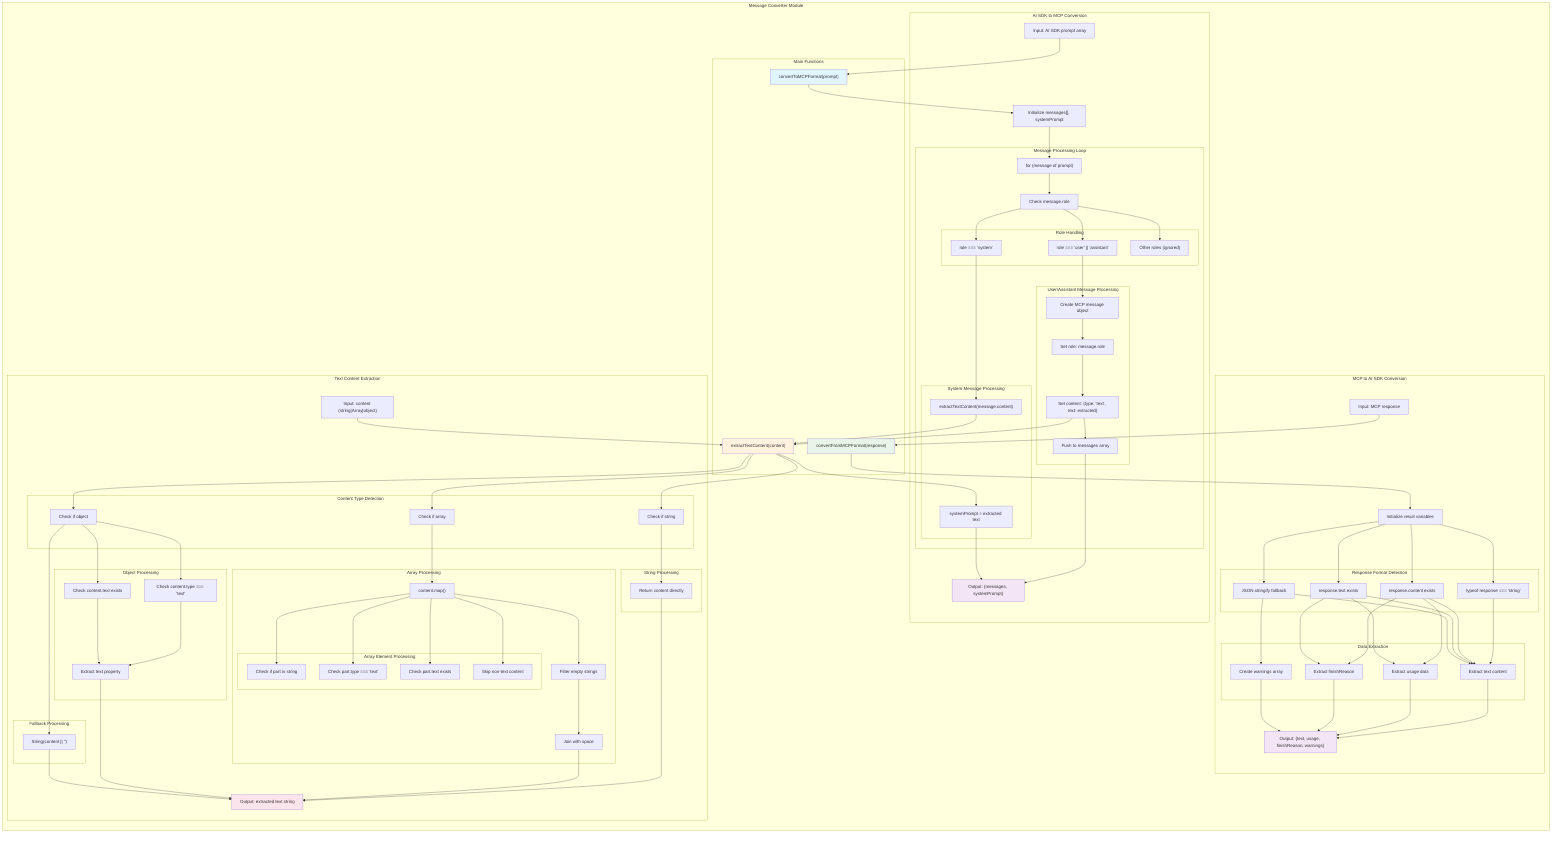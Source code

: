 graph TB
    %% Message Converter - Core Implementation Layer
    %% File: mcp-server/src/custom-sdk/message-converter.js
    
    subgraph "Message Converter Module"
        direction TB
        
        subgraph "Main Functions"
            CONVERT_TO_MCP["convertToMCPFormat(prompt)"]
            CONVERT_FROM_MCP["convertFromMCPFormat(response)"]
            EXTRACT_TEXT_CONTENT["extractTextContent(content)"]
        end
        
        subgraph "AI SDK to MCP Conversion"
            direction TB
            
            INPUT_PROMPT["Input: AI SDK prompt array"]
            INIT_ARRAYS["Initialize messages[], systemPrompt"]
            
            subgraph "Message Processing Loop"
                ITERATE_MESSAGES["for (message of prompt)"]
                CHECK_ROLE["Check message.role"]
                
                subgraph "Role Handling"
                    SYSTEM_ROLE["role === 'system'"]
                    USER_ASSISTANT_ROLE["role === 'user' || 'assistant'"]
                    OTHER_ROLES["Other roles (ignored)"]
                end
                
                subgraph "System Message Processing"
                    EXTRACT_SYSTEM["extractTextContent(message.content)"]
                    SET_SYSTEM_PROMPT["systemPrompt = extracted text"]
                end
                
                subgraph "User/Assistant Message Processing"
                    CREATE_MCP_MESSAGE["Create MCP message object"]
                    SET_ROLE["Set role: message.role"]
                    SET_CONTENT["Set content: {type: 'text', text: extracted}"]
                    PUSH_TO_MESSAGES["Push to messages array"]
                end
            end
            
            MCP_OUTPUT["Output: {messages, systemPrompt}"]
        end
        
        subgraph "MCP to AI SDK Conversion"
            direction TB
            
            INPUT_RESPONSE["Input: MCP response"]
            INIT_RESULT["Initialize result variables"]
            
            subgraph "Response Format Detection"
                CHECK_STRING["typeof response === 'string'"]
                CHECK_CONTENT["response.content exists"]
                CHECK_TEXT["response.text exists"]
                FALLBACK_JSON["JSON.stringify fallback"]
            end
            
            subgraph "Data Extraction"
                EXTRACT_TEXT["Extract text content"]
                EXTRACT_USAGE["Extract usage data"]
                EXTRACT_FINISH_REASON["Extract finishReason"]
                CREATE_WARNINGS["Create warnings array"]
            end
            
            AI_SDK_OUTPUT["Output: {text, usage, finishReason, warnings}"]
        end
        
        subgraph "Text Content Extraction"
            direction TB
            
            INPUT_CONTENT["Input: content (string|Array|object)"]
            
            subgraph "Content Type Detection"
                CHECK_STRING_TYPE["Check if string"]
                CHECK_ARRAY_TYPE["Check if array"]
                CHECK_OBJECT_TYPE["Check if object"]
            end
            
            subgraph "String Processing"
                RETURN_STRING["Return content directly"]
            end
            
            subgraph "Array Processing"
                MAP_ARRAY["content.map()"]
                
                subgraph "Array Element Processing"
                    CHECK_PART_STRING["Check if part is string"]
                    CHECK_PART_TEXT_TYPE["Check part.type === 'text'"]
                    CHECK_PART_TEXT_PROP["Check part.text exists"]
                    SKIP_NON_TEXT["Skip non-text content"]
                end
                
                FILTER_EMPTY["Filter empty strings"]
                JOIN_PARTS["Join with space"]
            end
            
            subgraph "Object Processing"
                CHECK_OBJ_TEXT_TYPE["Check content.type === 'text'"]
                CHECK_OBJ_TEXT_PROP["Check content.text exists"]
                EXTRACT_OBJ_TEXT["Extract text property"]
            end
            
            subgraph "Fallback Processing"
                STRING_FALLBACK["String(content || '')"]
            end
            
            TEXT_OUTPUT["Output: extracted text string"]
        end
    end
    
    %% AI SDK to MCP Flow
    INPUT_PROMPT --> CONVERT_TO_MCP
    CONVERT_TO_MCP --> INIT_ARRAYS
    INIT_ARRAYS --> ITERATE_MESSAGES
    ITERATE_MESSAGES --> CHECK_ROLE
    
    CHECK_ROLE --> SYSTEM_ROLE
    CHECK_ROLE --> USER_ASSISTANT_ROLE
    CHECK_ROLE --> OTHER_ROLES
    
    SYSTEM_ROLE --> EXTRACT_SYSTEM
    EXTRACT_SYSTEM --> EXTRACT_TEXT_CONTENT
    EXTRACT_TEXT_CONTENT --> SET_SYSTEM_PROMPT
    
    USER_ASSISTANT_ROLE --> CREATE_MCP_MESSAGE
    CREATE_MCP_MESSAGE --> SET_ROLE
    SET_ROLE --> SET_CONTENT
    SET_CONTENT --> EXTRACT_TEXT_CONTENT
    SET_CONTENT --> PUSH_TO_MESSAGES
    
    PUSH_TO_MESSAGES --> MCP_OUTPUT
    SET_SYSTEM_PROMPT --> MCP_OUTPUT
    
    %% MCP to AI SDK Flow
    INPUT_RESPONSE --> CONVERT_FROM_MCP
    CONVERT_FROM_MCP --> INIT_RESULT
    INIT_RESULT --> CHECK_STRING
    INIT_RESULT --> CHECK_CONTENT
    INIT_RESULT --> CHECK_TEXT
    INIT_RESULT --> FALLBACK_JSON
    
    CHECK_STRING --> EXTRACT_TEXT
    CHECK_CONTENT --> EXTRACT_TEXT
    CHECK_TEXT --> EXTRACT_TEXT
    FALLBACK_JSON --> EXTRACT_TEXT
    
    CHECK_CONTENT --> EXTRACT_USAGE
    CHECK_CONTENT --> EXTRACT_FINISH_REASON
    CHECK_TEXT --> EXTRACT_USAGE
    CHECK_TEXT --> EXTRACT_FINISH_REASON
    FALLBACK_JSON --> CREATE_WARNINGS
    
    EXTRACT_TEXT --> AI_SDK_OUTPUT
    EXTRACT_USAGE --> AI_SDK_OUTPUT
    EXTRACT_FINISH_REASON --> AI_SDK_OUTPUT
    CREATE_WARNINGS --> AI_SDK_OUTPUT
    
    %% Text Content Extraction Flow
    INPUT_CONTENT --> EXTRACT_TEXT_CONTENT
    EXTRACT_TEXT_CONTENT --> CHECK_STRING_TYPE
    EXTRACT_TEXT_CONTENT --> CHECK_ARRAY_TYPE
    EXTRACT_TEXT_CONTENT --> CHECK_OBJECT_TYPE
    
    CHECK_STRING_TYPE --> RETURN_STRING
    RETURN_STRING --> TEXT_OUTPUT
    
    CHECK_ARRAY_TYPE --> MAP_ARRAY
    MAP_ARRAY --> CHECK_PART_STRING
    MAP_ARRAY --> CHECK_PART_TEXT_TYPE
    MAP_ARRAY --> CHECK_PART_TEXT_PROP
    MAP_ARRAY --> SKIP_NON_TEXT
    MAP_ARRAY --> FILTER_EMPTY
    FILTER_EMPTY --> JOIN_PARTS
    JOIN_PARTS --> TEXT_OUTPUT
    
    CHECK_OBJECT_TYPE --> CHECK_OBJ_TEXT_TYPE
    CHECK_OBJECT_TYPE --> CHECK_OBJ_TEXT_PROP
    CHECK_OBJ_TEXT_TYPE --> EXTRACT_OBJ_TEXT
    CHECK_OBJ_TEXT_PROP --> EXTRACT_OBJ_TEXT
    EXTRACT_OBJ_TEXT --> TEXT_OUTPUT
    
    CHECK_OBJECT_TYPE --> STRING_FALLBACK
    STRING_FALLBACK --> TEXT_OUTPUT
    
    style CONVERT_TO_MCP fill:#e1f5fe
    style CONVERT_FROM_MCP fill:#e8f5e8
    style EXTRACT_TEXT_CONTENT fill:#fff3e0
    style MCP_OUTPUT fill:#f3e5f5
    style AI_SDK_OUTPUT fill:#f3e5f5
    style TEXT_OUTPUT fill:#fce4ec